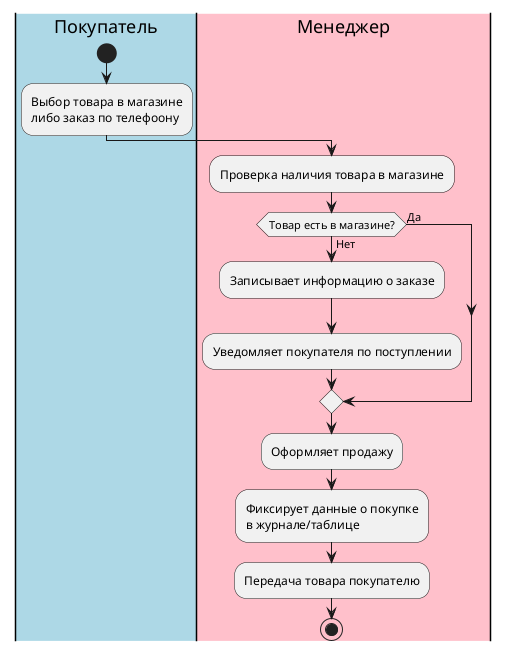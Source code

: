 @startuml Старый бизнес процесс

|#LightBlue|Покупатель|
|#Pink|Менеджер|

|Покупатель|
start
:Выбор товара в магазине
либо заказ по телефоону;

|Менеджер|
:Проверка наличия товара в магазине;
if (Товар есть в магазине?) is (Да) then
else (Нет)
  :Записывает информацию о заказе;
  :Уведомляет покупателя по поступлении;
endif
:Оформляет продажу;
:Фиксирует данные о покупке
в журнале/таблице;
:Передача товара покупателю;
stop

@enduml